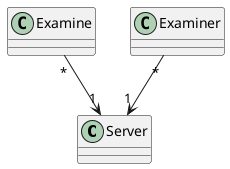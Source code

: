 @startuml
'https://plantuml.com/class-diagram

class Server{}

class Examine{}

class Examiner{}

Examine "*" --> "1" Server
Examiner "*" --> "1" Server

@enduml